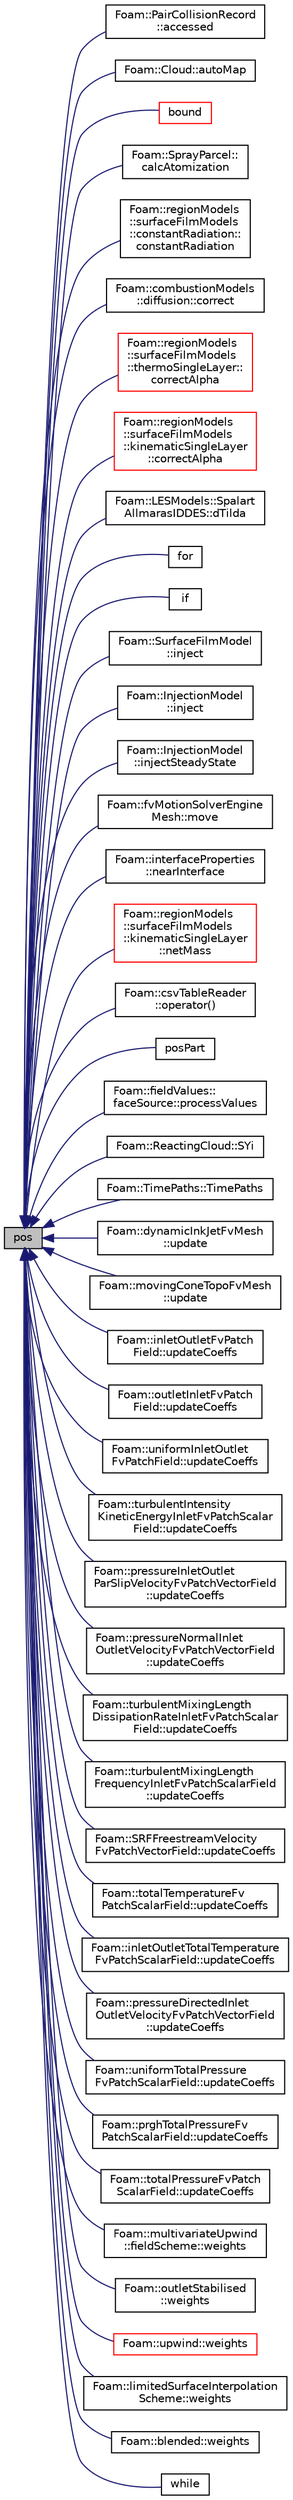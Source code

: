digraph "pos"
{
  bgcolor="transparent";
  edge [fontname="Helvetica",fontsize="10",labelfontname="Helvetica",labelfontsize="10"];
  node [fontname="Helvetica",fontsize="10",shape=record];
  rankdir="LR";
  Node1 [label="pos",height=0.2,width=0.4,color="black", fillcolor="grey75", style="filled", fontcolor="black"];
  Node1 -> Node2 [dir="back",color="midnightblue",fontsize="10",style="solid",fontname="Helvetica"];
  Node2 [label="Foam::PairCollisionRecord\l::accessed",height=0.2,width=0.4,color="black",URL="$a01761.html#a2b281cb04290918c1ecc2313c1ace1a8",tooltip="Return the accessed status of the record. "];
  Node1 -> Node3 [dir="back",color="midnightblue",fontsize="10",style="solid",fontname="Helvetica"];
  Node3 [label="Foam::Cloud::autoMap",height=0.2,width=0.4,color="black",URL="$a00281.html#a57b4e19b916ac2250c5d4b4f259a9f99",tooltip="Remap the cells of particles corresponding to the. "];
  Node1 -> Node4 [dir="back",color="midnightblue",fontsize="10",style="solid",fontname="Helvetica"];
  Node4 [label="bound",height=0.2,width=0.4,color="red",URL="$a10725.html#a334b2a2d0ce7997d360f7a018174a077",tooltip="Bound the given scalar field if it has gone unbounded. "];
  Node1 -> Node5 [dir="back",color="midnightblue",fontsize="10",style="solid",fontname="Helvetica"];
  Node5 [label="Foam::SprayParcel::\lcalcAtomization",height=0.2,width=0.4,color="black",URL="$a02408.html#a56afb8fb801bc0e2fc6afa3eb81d2cf2",tooltip="Correct parcel properties according to atomization model. "];
  Node1 -> Node6 [dir="back",color="midnightblue",fontsize="10",style="solid",fontname="Helvetica"];
  Node6 [label="Foam::regionModels\l::surfaceFilmModels\l::constantRadiation::\lconstantRadiation",height=0.2,width=0.4,color="black",URL="$a00382.html#a2357c6fec7661bf7c96d2807e40a4131",tooltip="Construct from surface film model and dictionary. "];
  Node1 -> Node7 [dir="back",color="midnightblue",fontsize="10",style="solid",fontname="Helvetica"];
  Node7 [label="Foam::combustionModels\l::diffusion::correct",height=0.2,width=0.4,color="black",URL="$a00528.html#a3ae44b28050c3aa494c1d8e18cf618c1",tooltip="Correct combustion rate. "];
  Node1 -> Node8 [dir="back",color="midnightblue",fontsize="10",style="solid",fontname="Helvetica"];
  Node8 [label="Foam::regionModels\l::surfaceFilmModels\l::thermoSingleLayer::\lcorrectAlpha",height=0.2,width=0.4,color="red",URL="$a02597.html#a9b9c13e04bb2a15b2af3ab1ab682d8ad",tooltip="Correct film coverage field. "];
  Node1 -> Node9 [dir="back",color="midnightblue",fontsize="10",style="solid",fontname="Helvetica"];
  Node9 [label="Foam::regionModels\l::surfaceFilmModels\l::kinematicSingleLayer\l::correctAlpha",height=0.2,width=0.4,color="red",URL="$a01237.html#a9b9c13e04bb2a15b2af3ab1ab682d8ad",tooltip="Correct film coverage field. "];
  Node1 -> Node10 [dir="back",color="midnightblue",fontsize="10",style="solid",fontname="Helvetica"];
  Node10 [label="Foam::LESModels::Spalart\lAllmarasIDDES::dTilda",height=0.2,width=0.4,color="black",URL="$a02387.html#a0a0318467445643262465eb371c9975d",tooltip="Length scale. "];
  Node1 -> Node11 [dir="back",color="midnightblue",fontsize="10",style="solid",fontname="Helvetica"];
  Node11 [label="for",height=0.2,width=0.4,color="black",URL="$a03261.html#ae9610aff8f04c828f9db802f66a18f67"];
  Node1 -> Node12 [dir="back",color="midnightblue",fontsize="10",style="solid",fontname="Helvetica"];
  Node12 [label="if",height=0.2,width=0.4,color="black",URL="$a03124.html#a75c6a57dd63841e1ed00e5cc88efccae"];
  Node1 -> Node13 [dir="back",color="midnightblue",fontsize="10",style="solid",fontname="Helvetica"];
  Node13 [label="Foam::SurfaceFilmModel\l::inject",height=0.2,width=0.4,color="black",URL="$a02477.html#ad56021712258ad92961ed1dcb0941870",tooltip="Inject parcels into the cloud. "];
  Node1 -> Node14 [dir="back",color="midnightblue",fontsize="10",style="solid",fontname="Helvetica"];
  Node14 [label="Foam::InjectionModel\l::inject",height=0.2,width=0.4,color="black",URL="$a01098.html#ad56021712258ad92961ed1dcb0941870",tooltip="Main injection loop. "];
  Node1 -> Node15 [dir="back",color="midnightblue",fontsize="10",style="solid",fontname="Helvetica"];
  Node15 [label="Foam::InjectionModel\l::injectSteadyState",height=0.2,width=0.4,color="black",URL="$a01098.html#a9c90fd504e4159250942be6d20db9095",tooltip="Main injection loop - steady-state. "];
  Node1 -> Node16 [dir="back",color="midnightblue",fontsize="10",style="solid",fontname="Helvetica"];
  Node16 [label="Foam::fvMotionSolverEngine\lMesh::move",height=0.2,width=0.4,color="black",URL="$a00884.html#a68c0b61b84e4e095b6463cadc275adae"];
  Node1 -> Node17 [dir="back",color="midnightblue",fontsize="10",style="solid",fontname="Helvetica"];
  Node17 [label="Foam::interfaceProperties\l::nearInterface",height=0.2,width=0.4,color="black",URL="$a01146.html#a63550a249d2cc452f51be5ee070745b8",tooltip="Indicator of the proximity of the interface. "];
  Node1 -> Node18 [dir="back",color="midnightblue",fontsize="10",style="solid",fontname="Helvetica"];
  Node18 [label="Foam::regionModels\l::surfaceFilmModels\l::kinematicSingleLayer\l::netMass",height=0.2,width=0.4,color="red",URL="$a01237.html#a089f02e1b30b9a17fd7380c2ce39a0f9",tooltip="Return the net film mass available over the next integration. "];
  Node1 -> Node19 [dir="back",color="midnightblue",fontsize="10",style="solid",fontname="Helvetica"];
  Node19 [label="Foam::csvTableReader\l::operator()",height=0.2,width=0.4,color="black",URL="$a00440.html#a6e70d23d9d9427911607974e22fb9e0b",tooltip="Read the table. "];
  Node1 -> Node20 [dir="back",color="midnightblue",fontsize="10",style="solid",fontname="Helvetica"];
  Node20 [label="posPart",height=0.2,width=0.4,color="black",URL="$a10725.html#aec8f030747cb95b213dcfbfc30a43abb"];
  Node1 -> Node21 [dir="back",color="midnightblue",fontsize="10",style="solid",fontname="Helvetica"];
  Node21 [label="Foam::fieldValues::\lfaceSource::processValues",height=0.2,width=0.4,color="black",URL="$a00735.html#ac9203474f1457a20e1fa44e44cbf0dfb"];
  Node1 -> Node22 [dir="back",color="midnightblue",fontsize="10",style="solid",fontname="Helvetica"];
  Node22 [label="Foam::ReactingCloud::SYi",height=0.2,width=0.4,color="black",URL="$a02079.html#a37c32a19a71662c1a3e7777e54a1db28",tooltip="Return mass source term for specie i - specie eqn. "];
  Node1 -> Node23 [dir="back",color="midnightblue",fontsize="10",style="solid",fontname="Helvetica"];
  Node23 [label="Foam::TimePaths::TimePaths",height=0.2,width=0.4,color="black",URL="$a02609.html#a1cc0bdfaf8ce6ce96c859060b5528cee",tooltip="Construct given database name, rootPath and casePath. "];
  Node1 -> Node24 [dir="back",color="midnightblue",fontsize="10",style="solid",fontname="Helvetica"];
  Node24 [label="Foam::dynamicInkJetFvMesh\l::update",height=0.2,width=0.4,color="black",URL="$a00601.html#aa2aac016e2bf7b5bd2b271786c2791aa",tooltip="Update the mesh for both mesh motion and topology change. "];
  Node1 -> Node25 [dir="back",color="midnightblue",fontsize="10",style="solid",fontname="Helvetica"];
  Node25 [label="Foam::movingConeTopoFvMesh\l::update",height=0.2,width=0.4,color="black",URL="$a01534.html#aa2aac016e2bf7b5bd2b271786c2791aa",tooltip="Update the mesh for both mesh motion and topology change. "];
  Node1 -> Node26 [dir="back",color="midnightblue",fontsize="10",style="solid",fontname="Helvetica"];
  Node26 [label="Foam::inletOutletFvPatch\lField::updateCoeffs",height=0.2,width=0.4,color="black",URL="$a01103.html#a7e24eafac629d3733181cd942d4c902f",tooltip="Update the coefficients associated with the patch field. "];
  Node1 -> Node27 [dir="back",color="midnightblue",fontsize="10",style="solid",fontname="Helvetica"];
  Node27 [label="Foam::outletInletFvPatch\lField::updateCoeffs",height=0.2,width=0.4,color="black",URL="$a01748.html#a7e24eafac629d3733181cd942d4c902f",tooltip="Update the coefficients associated with the patch field. "];
  Node1 -> Node28 [dir="back",color="midnightblue",fontsize="10",style="solid",fontname="Helvetica"];
  Node28 [label="Foam::uniformInletOutlet\lFvPatchField::updateCoeffs",height=0.2,width=0.4,color="black",URL="$a02747.html#a7e24eafac629d3733181cd942d4c902f",tooltip="Update the coefficients associated with the patch field. "];
  Node1 -> Node29 [dir="back",color="midnightblue",fontsize="10",style="solid",fontname="Helvetica"];
  Node29 [label="Foam::turbulentIntensity\lKineticEnergyInletFvPatchScalar\lField::updateCoeffs",height=0.2,width=0.4,color="black",URL="$a02701.html#a7e24eafac629d3733181cd942d4c902f",tooltip="Update the coefficients associated with the patch field. "];
  Node1 -> Node30 [dir="back",color="midnightblue",fontsize="10",style="solid",fontname="Helvetica"];
  Node30 [label="Foam::pressureInletOutlet\lParSlipVelocityFvPatchVectorField\l::updateCoeffs",height=0.2,width=0.4,color="black",URL="$a01956.html#a7e24eafac629d3733181cd942d4c902f",tooltip="Update the coefficients associated with the patch field. "];
  Node1 -> Node31 [dir="back",color="midnightblue",fontsize="10",style="solid",fontname="Helvetica"];
  Node31 [label="Foam::pressureNormalInlet\lOutletVelocityFvPatchVectorField\l::updateCoeffs",height=0.2,width=0.4,color="black",URL="$a01960.html#a7e24eafac629d3733181cd942d4c902f",tooltip="Update the coefficients associated with the patch field. "];
  Node1 -> Node32 [dir="back",color="midnightblue",fontsize="10",style="solid",fontname="Helvetica"];
  Node32 [label="Foam::turbulentMixingLength\lDissipationRateInletFvPatchScalar\lField::updateCoeffs",height=0.2,width=0.4,color="black",URL="$a02703.html#a7e24eafac629d3733181cd942d4c902f",tooltip="Update the coefficients associated with the patch field. "];
  Node1 -> Node33 [dir="back",color="midnightblue",fontsize="10",style="solid",fontname="Helvetica"];
  Node33 [label="Foam::turbulentMixingLength\lFrequencyInletFvPatchScalarField\l::updateCoeffs",height=0.2,width=0.4,color="black",URL="$a02704.html#a7e24eafac629d3733181cd942d4c902f",tooltip="Update the coefficients associated with the patch field. "];
  Node1 -> Node34 [dir="back",color="midnightblue",fontsize="10",style="solid",fontname="Helvetica"];
  Node34 [label="Foam::SRFFreestreamVelocity\lFvPatchVectorField::updateCoeffs",height=0.2,width=0.4,color="black",URL="$a02412.html#a7e24eafac629d3733181cd942d4c902f",tooltip="Update the coefficients associated with the patch field. "];
  Node1 -> Node35 [dir="back",color="midnightblue",fontsize="10",style="solid",fontname="Helvetica"];
  Node35 [label="Foam::totalTemperatureFv\lPatchScalarField::updateCoeffs",height=0.2,width=0.4,color="black",URL="$a02639.html#a7e24eafac629d3733181cd942d4c902f",tooltip="Update the coefficients associated with the patch field. "];
  Node1 -> Node36 [dir="back",color="midnightblue",fontsize="10",style="solid",fontname="Helvetica"];
  Node36 [label="Foam::inletOutletTotalTemperature\lFvPatchScalarField::updateCoeffs",height=0.2,width=0.4,color="black",URL="$a01104.html#a7e24eafac629d3733181cd942d4c902f",tooltip="Update the coefficients associated with the patch field. "];
  Node1 -> Node37 [dir="back",color="midnightblue",fontsize="10",style="solid",fontname="Helvetica"];
  Node37 [label="Foam::pressureDirectedInlet\lOutletVelocityFvPatchVectorField\l::updateCoeffs",height=0.2,width=0.4,color="black",URL="$a01953.html#a7e24eafac629d3733181cd942d4c902f",tooltip="Update the coefficients associated with the patch field. "];
  Node1 -> Node38 [dir="back",color="midnightblue",fontsize="10",style="solid",fontname="Helvetica"];
  Node38 [label="Foam::uniformTotalPressure\lFvPatchScalarField::updateCoeffs",height=0.2,width=0.4,color="black",URL="$a02753.html#a3b9cadaff21d6cb05817f556465c0aba",tooltip="Update the coefficients associated with the patch field. "];
  Node1 -> Node39 [dir="back",color="midnightblue",fontsize="10",style="solid",fontname="Helvetica"];
  Node39 [label="Foam::prghTotalPressureFv\lPatchScalarField::updateCoeffs",height=0.2,width=0.4,color="black",URL="$a01963.html#a7e24eafac629d3733181cd942d4c902f",tooltip="Update the coefficients associated with the patch field. "];
  Node1 -> Node40 [dir="back",color="midnightblue",fontsize="10",style="solid",fontname="Helvetica"];
  Node40 [label="Foam::totalPressureFvPatch\lScalarField::updateCoeffs",height=0.2,width=0.4,color="black",URL="$a02638.html#a6bb9b7ec5ead9ca41e9ec3d698912798",tooltip="Update the coefficients associated with the patch field. "];
  Node1 -> Node41 [dir="back",color="midnightblue",fontsize="10",style="solid",fontname="Helvetica"];
  Node41 [label="Foam::multivariateUpwind\l::fieldScheme::weights",height=0.2,width=0.4,color="black",URL="$a00770.html#ae3cee6bfc4fee6e13df66df7e856ed37",tooltip="Return the interpolation weighting factors. "];
  Node1 -> Node42 [dir="back",color="midnightblue",fontsize="10",style="solid",fontname="Helvetica"];
  Node42 [label="Foam::outletStabilised\l::weights",height=0.2,width=0.4,color="black",URL="$a01751.html#a845f807ae2621854059e313269e7895a",tooltip="Return the interpolation weighting factors. "];
  Node1 -> Node43 [dir="back",color="midnightblue",fontsize="10",style="solid",fontname="Helvetica"];
  Node43 [label="Foam::upwind::weights",height=0.2,width=0.4,color="red",URL="$a02765.html#aa6029eb897998ae8c0b50a04ffbb5e0c",tooltip="Return the interpolation weighting factors. "];
  Node1 -> Node44 [dir="back",color="midnightblue",fontsize="10",style="solid",fontname="Helvetica"];
  Node44 [label="Foam::limitedSurfaceInterpolation\lScheme::weights",height=0.2,width=0.4,color="black",URL="$a01322.html#a8ab7d689e45ac9ef1cb474325d8c9a0e",tooltip="Return the interpolation weighting factors for the given field,. "];
  Node1 -> Node45 [dir="back",color="midnightblue",fontsize="10",style="solid",fontname="Helvetica"];
  Node45 [label="Foam::blended::weights",height=0.2,width=0.4,color="black",URL="$a00139.html#acaeaacfc63a1de4752ad8d5a34dce3b7",tooltip="Return the interpolation weighting factors. "];
  Node1 -> Node46 [dir="back",color="midnightblue",fontsize="10",style="solid",fontname="Helvetica"];
  Node46 [label="while",height=0.2,width=0.4,color="black",URL="$a02954.html#ab13470e79e249d04c443bf59be9ff31d"];
}
